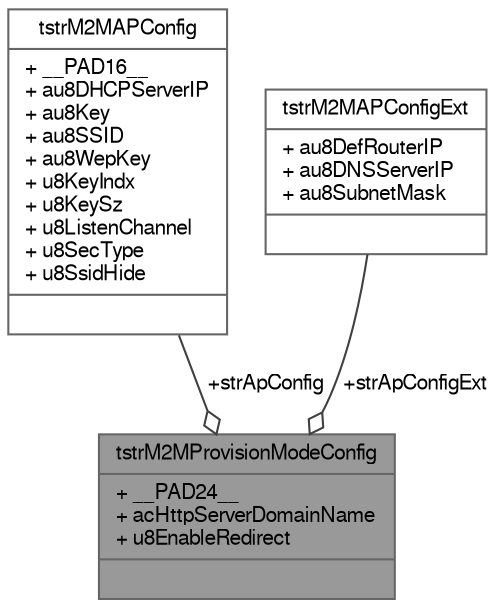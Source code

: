 digraph "tstrM2MProvisionModeConfig"
{
 // LATEX_PDF_SIZE
  bgcolor="transparent";
  edge [fontname=FreeSans,fontsize=10,labelfontname=FreeSans,labelfontsize=10];
  node [fontname=FreeSans,fontsize=10,shape=box,height=0.2,width=0.4];
  Node1 [shape=record,label="{tstrM2MProvisionModeConfig\n|+ __PAD24__\l+ acHttpServerDomainName\l+ u8EnableRedirect\l|}",height=0.2,width=0.4,color="gray40", fillcolor="grey60", style="filled", fontcolor="black",tooltip="M2M Provisioning Mode Configuration."];
  Node2 -> Node1 [color="grey25",style="solid",label=" +strApConfig" ,arrowhead="odiamond"];
  Node2 [shape=record,label="{tstrM2MAPConfig\n|+ __PAD16__\l+ au8DHCPServerIP\l+ au8Key\l+ au8SSID\l+ au8WepKey\l+ u8KeyIndx\l+ u8KeySz\l+ u8ListenChannel\l+ u8SecType\l+ u8SsidHide\l|}",height=0.2,width=0.4,color="gray40", fillcolor="white", style="filled",URL="$structtstr_m2_m_a_p_config.html",tooltip="AP Configuration."];
  Node3 -> Node1 [color="grey25",style="solid",label=" +strApConfigExt" ,arrowhead="odiamond"];
  Node3 [shape=record,label="{tstrM2MAPConfigExt\n|+ au8DefRouterIP\l+ au8DNSServerIP\l+ au8SubnetMask\l|}",height=0.2,width=0.4,color="gray40", fillcolor="white", style="filled",URL="$structtstr_m2_m_a_p_config_ext.html",tooltip="AP Configuration Extension."];
}
